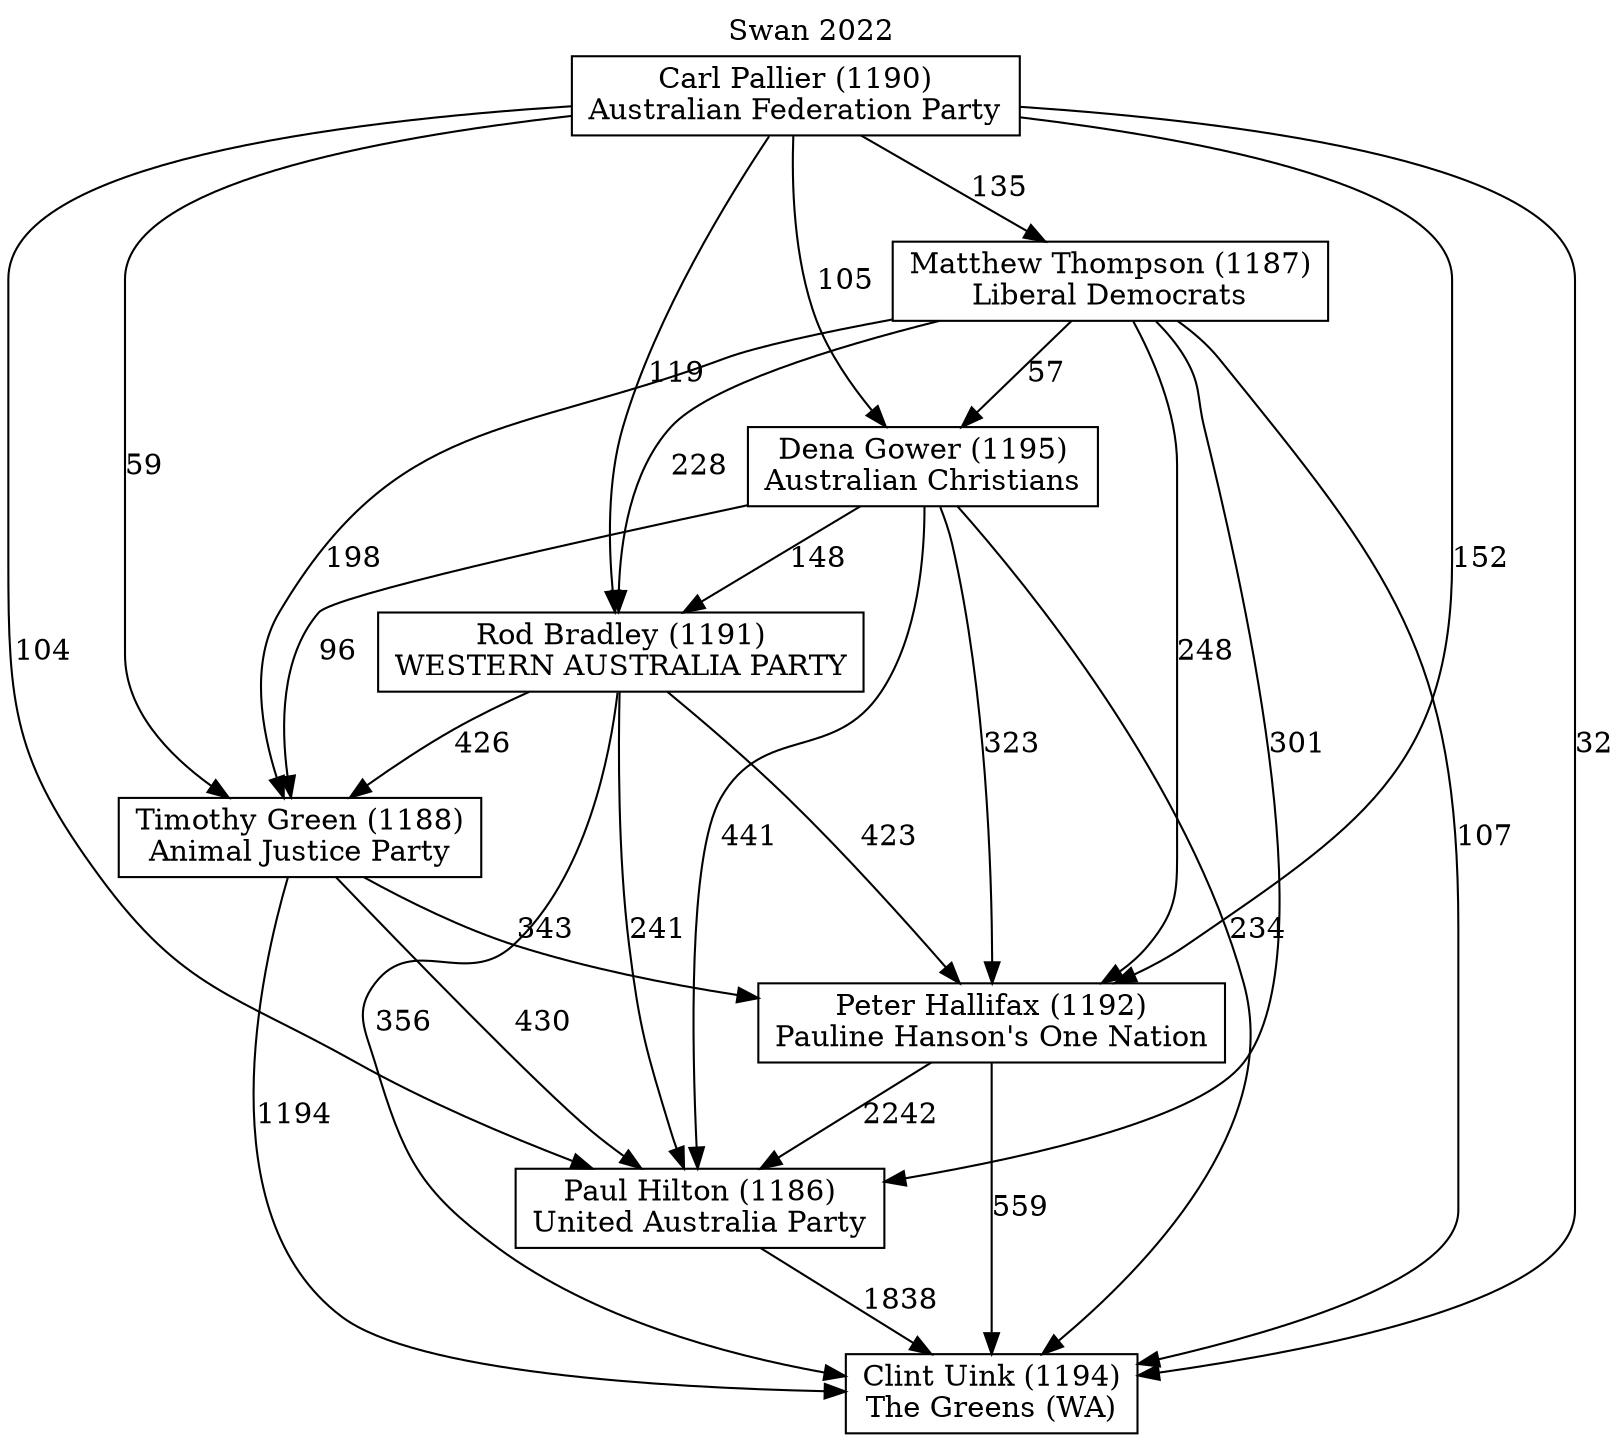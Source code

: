 // House preference flow
digraph "Clint Uink (1194)_Swan_2022" {
	graph [label="Swan 2022" labelloc=t mclimit=10]
	node [shape=box]
	"Clint Uink (1194)" [label="Clint Uink (1194)
The Greens (WA)"]
	"Paul Hilton (1186)" [label="Paul Hilton (1186)
United Australia Party"]
	"Peter Hallifax (1192)" [label="Peter Hallifax (1192)
Pauline Hanson's One Nation"]
	"Timothy Green (1188)" [label="Timothy Green (1188)
Animal Justice Party"]
	"Rod Bradley (1191)" [label="Rod Bradley (1191)
WESTERN AUSTRALIA PARTY"]
	"Dena Gower (1195)" [label="Dena Gower (1195)
Australian Christians"]
	"Matthew Thompson (1187)" [label="Matthew Thompson (1187)
Liberal Democrats"]
	"Carl Pallier (1190)" [label="Carl Pallier (1190)
Australian Federation Party"]
	"Clint Uink (1194)" [label="Clint Uink (1194)
The Greens (WA)"]
	"Peter Hallifax (1192)" [label="Peter Hallifax (1192)
Pauline Hanson's One Nation"]
	"Timothy Green (1188)" [label="Timothy Green (1188)
Animal Justice Party"]
	"Rod Bradley (1191)" [label="Rod Bradley (1191)
WESTERN AUSTRALIA PARTY"]
	"Dena Gower (1195)" [label="Dena Gower (1195)
Australian Christians"]
	"Matthew Thompson (1187)" [label="Matthew Thompson (1187)
Liberal Democrats"]
	"Carl Pallier (1190)" [label="Carl Pallier (1190)
Australian Federation Party"]
	"Clint Uink (1194)" [label="Clint Uink (1194)
The Greens (WA)"]
	"Timothy Green (1188)" [label="Timothy Green (1188)
Animal Justice Party"]
	"Rod Bradley (1191)" [label="Rod Bradley (1191)
WESTERN AUSTRALIA PARTY"]
	"Dena Gower (1195)" [label="Dena Gower (1195)
Australian Christians"]
	"Matthew Thompson (1187)" [label="Matthew Thompson (1187)
Liberal Democrats"]
	"Carl Pallier (1190)" [label="Carl Pallier (1190)
Australian Federation Party"]
	"Clint Uink (1194)" [label="Clint Uink (1194)
The Greens (WA)"]
	"Rod Bradley (1191)" [label="Rod Bradley (1191)
WESTERN AUSTRALIA PARTY"]
	"Dena Gower (1195)" [label="Dena Gower (1195)
Australian Christians"]
	"Matthew Thompson (1187)" [label="Matthew Thompson (1187)
Liberal Democrats"]
	"Carl Pallier (1190)" [label="Carl Pallier (1190)
Australian Federation Party"]
	"Clint Uink (1194)" [label="Clint Uink (1194)
The Greens (WA)"]
	"Dena Gower (1195)" [label="Dena Gower (1195)
Australian Christians"]
	"Matthew Thompson (1187)" [label="Matthew Thompson (1187)
Liberal Democrats"]
	"Carl Pallier (1190)" [label="Carl Pallier (1190)
Australian Federation Party"]
	"Clint Uink (1194)" [label="Clint Uink (1194)
The Greens (WA)"]
	"Matthew Thompson (1187)" [label="Matthew Thompson (1187)
Liberal Democrats"]
	"Carl Pallier (1190)" [label="Carl Pallier (1190)
Australian Federation Party"]
	"Clint Uink (1194)" [label="Clint Uink (1194)
The Greens (WA)"]
	"Carl Pallier (1190)" [label="Carl Pallier (1190)
Australian Federation Party"]
	"Carl Pallier (1190)" [label="Carl Pallier (1190)
Australian Federation Party"]
	"Matthew Thompson (1187)" [label="Matthew Thompson (1187)
Liberal Democrats"]
	"Carl Pallier (1190)" [label="Carl Pallier (1190)
Australian Federation Party"]
	"Carl Pallier (1190)" [label="Carl Pallier (1190)
Australian Federation Party"]
	"Dena Gower (1195)" [label="Dena Gower (1195)
Australian Christians"]
	"Matthew Thompson (1187)" [label="Matthew Thompson (1187)
Liberal Democrats"]
	"Carl Pallier (1190)" [label="Carl Pallier (1190)
Australian Federation Party"]
	"Dena Gower (1195)" [label="Dena Gower (1195)
Australian Christians"]
	"Carl Pallier (1190)" [label="Carl Pallier (1190)
Australian Federation Party"]
	"Carl Pallier (1190)" [label="Carl Pallier (1190)
Australian Federation Party"]
	"Matthew Thompson (1187)" [label="Matthew Thompson (1187)
Liberal Democrats"]
	"Carl Pallier (1190)" [label="Carl Pallier (1190)
Australian Federation Party"]
	"Carl Pallier (1190)" [label="Carl Pallier (1190)
Australian Federation Party"]
	"Rod Bradley (1191)" [label="Rod Bradley (1191)
WESTERN AUSTRALIA PARTY"]
	"Dena Gower (1195)" [label="Dena Gower (1195)
Australian Christians"]
	"Matthew Thompson (1187)" [label="Matthew Thompson (1187)
Liberal Democrats"]
	"Carl Pallier (1190)" [label="Carl Pallier (1190)
Australian Federation Party"]
	"Rod Bradley (1191)" [label="Rod Bradley (1191)
WESTERN AUSTRALIA PARTY"]
	"Matthew Thompson (1187)" [label="Matthew Thompson (1187)
Liberal Democrats"]
	"Carl Pallier (1190)" [label="Carl Pallier (1190)
Australian Federation Party"]
	"Rod Bradley (1191)" [label="Rod Bradley (1191)
WESTERN AUSTRALIA PARTY"]
	"Carl Pallier (1190)" [label="Carl Pallier (1190)
Australian Federation Party"]
	"Carl Pallier (1190)" [label="Carl Pallier (1190)
Australian Federation Party"]
	"Matthew Thompson (1187)" [label="Matthew Thompson (1187)
Liberal Democrats"]
	"Carl Pallier (1190)" [label="Carl Pallier (1190)
Australian Federation Party"]
	"Carl Pallier (1190)" [label="Carl Pallier (1190)
Australian Federation Party"]
	"Dena Gower (1195)" [label="Dena Gower (1195)
Australian Christians"]
	"Matthew Thompson (1187)" [label="Matthew Thompson (1187)
Liberal Democrats"]
	"Carl Pallier (1190)" [label="Carl Pallier (1190)
Australian Federation Party"]
	"Dena Gower (1195)" [label="Dena Gower (1195)
Australian Christians"]
	"Carl Pallier (1190)" [label="Carl Pallier (1190)
Australian Federation Party"]
	"Carl Pallier (1190)" [label="Carl Pallier (1190)
Australian Federation Party"]
	"Matthew Thompson (1187)" [label="Matthew Thompson (1187)
Liberal Democrats"]
	"Carl Pallier (1190)" [label="Carl Pallier (1190)
Australian Federation Party"]
	"Carl Pallier (1190)" [label="Carl Pallier (1190)
Australian Federation Party"]
	"Timothy Green (1188)" [label="Timothy Green (1188)
Animal Justice Party"]
	"Rod Bradley (1191)" [label="Rod Bradley (1191)
WESTERN AUSTRALIA PARTY"]
	"Dena Gower (1195)" [label="Dena Gower (1195)
Australian Christians"]
	"Matthew Thompson (1187)" [label="Matthew Thompson (1187)
Liberal Democrats"]
	"Carl Pallier (1190)" [label="Carl Pallier (1190)
Australian Federation Party"]
	"Timothy Green (1188)" [label="Timothy Green (1188)
Animal Justice Party"]
	"Dena Gower (1195)" [label="Dena Gower (1195)
Australian Christians"]
	"Matthew Thompson (1187)" [label="Matthew Thompson (1187)
Liberal Democrats"]
	"Carl Pallier (1190)" [label="Carl Pallier (1190)
Australian Federation Party"]
	"Timothy Green (1188)" [label="Timothy Green (1188)
Animal Justice Party"]
	"Matthew Thompson (1187)" [label="Matthew Thompson (1187)
Liberal Democrats"]
	"Carl Pallier (1190)" [label="Carl Pallier (1190)
Australian Federation Party"]
	"Timothy Green (1188)" [label="Timothy Green (1188)
Animal Justice Party"]
	"Carl Pallier (1190)" [label="Carl Pallier (1190)
Australian Federation Party"]
	"Carl Pallier (1190)" [label="Carl Pallier (1190)
Australian Federation Party"]
	"Matthew Thompson (1187)" [label="Matthew Thompson (1187)
Liberal Democrats"]
	"Carl Pallier (1190)" [label="Carl Pallier (1190)
Australian Federation Party"]
	"Carl Pallier (1190)" [label="Carl Pallier (1190)
Australian Federation Party"]
	"Dena Gower (1195)" [label="Dena Gower (1195)
Australian Christians"]
	"Matthew Thompson (1187)" [label="Matthew Thompson (1187)
Liberal Democrats"]
	"Carl Pallier (1190)" [label="Carl Pallier (1190)
Australian Federation Party"]
	"Dena Gower (1195)" [label="Dena Gower (1195)
Australian Christians"]
	"Carl Pallier (1190)" [label="Carl Pallier (1190)
Australian Federation Party"]
	"Carl Pallier (1190)" [label="Carl Pallier (1190)
Australian Federation Party"]
	"Matthew Thompson (1187)" [label="Matthew Thompson (1187)
Liberal Democrats"]
	"Carl Pallier (1190)" [label="Carl Pallier (1190)
Australian Federation Party"]
	"Carl Pallier (1190)" [label="Carl Pallier (1190)
Australian Federation Party"]
	"Rod Bradley (1191)" [label="Rod Bradley (1191)
WESTERN AUSTRALIA PARTY"]
	"Dena Gower (1195)" [label="Dena Gower (1195)
Australian Christians"]
	"Matthew Thompson (1187)" [label="Matthew Thompson (1187)
Liberal Democrats"]
	"Carl Pallier (1190)" [label="Carl Pallier (1190)
Australian Federation Party"]
	"Rod Bradley (1191)" [label="Rod Bradley (1191)
WESTERN AUSTRALIA PARTY"]
	"Matthew Thompson (1187)" [label="Matthew Thompson (1187)
Liberal Democrats"]
	"Carl Pallier (1190)" [label="Carl Pallier (1190)
Australian Federation Party"]
	"Rod Bradley (1191)" [label="Rod Bradley (1191)
WESTERN AUSTRALIA PARTY"]
	"Carl Pallier (1190)" [label="Carl Pallier (1190)
Australian Federation Party"]
	"Carl Pallier (1190)" [label="Carl Pallier (1190)
Australian Federation Party"]
	"Matthew Thompson (1187)" [label="Matthew Thompson (1187)
Liberal Democrats"]
	"Carl Pallier (1190)" [label="Carl Pallier (1190)
Australian Federation Party"]
	"Carl Pallier (1190)" [label="Carl Pallier (1190)
Australian Federation Party"]
	"Dena Gower (1195)" [label="Dena Gower (1195)
Australian Christians"]
	"Matthew Thompson (1187)" [label="Matthew Thompson (1187)
Liberal Democrats"]
	"Carl Pallier (1190)" [label="Carl Pallier (1190)
Australian Federation Party"]
	"Dena Gower (1195)" [label="Dena Gower (1195)
Australian Christians"]
	"Carl Pallier (1190)" [label="Carl Pallier (1190)
Australian Federation Party"]
	"Carl Pallier (1190)" [label="Carl Pallier (1190)
Australian Federation Party"]
	"Matthew Thompson (1187)" [label="Matthew Thompson (1187)
Liberal Democrats"]
	"Carl Pallier (1190)" [label="Carl Pallier (1190)
Australian Federation Party"]
	"Carl Pallier (1190)" [label="Carl Pallier (1190)
Australian Federation Party"]
	"Peter Hallifax (1192)" [label="Peter Hallifax (1192)
Pauline Hanson's One Nation"]
	"Timothy Green (1188)" [label="Timothy Green (1188)
Animal Justice Party"]
	"Rod Bradley (1191)" [label="Rod Bradley (1191)
WESTERN AUSTRALIA PARTY"]
	"Dena Gower (1195)" [label="Dena Gower (1195)
Australian Christians"]
	"Matthew Thompson (1187)" [label="Matthew Thompson (1187)
Liberal Democrats"]
	"Carl Pallier (1190)" [label="Carl Pallier (1190)
Australian Federation Party"]
	"Peter Hallifax (1192)" [label="Peter Hallifax (1192)
Pauline Hanson's One Nation"]
	"Rod Bradley (1191)" [label="Rod Bradley (1191)
WESTERN AUSTRALIA PARTY"]
	"Dena Gower (1195)" [label="Dena Gower (1195)
Australian Christians"]
	"Matthew Thompson (1187)" [label="Matthew Thompson (1187)
Liberal Democrats"]
	"Carl Pallier (1190)" [label="Carl Pallier (1190)
Australian Federation Party"]
	"Peter Hallifax (1192)" [label="Peter Hallifax (1192)
Pauline Hanson's One Nation"]
	"Dena Gower (1195)" [label="Dena Gower (1195)
Australian Christians"]
	"Matthew Thompson (1187)" [label="Matthew Thompson (1187)
Liberal Democrats"]
	"Carl Pallier (1190)" [label="Carl Pallier (1190)
Australian Federation Party"]
	"Peter Hallifax (1192)" [label="Peter Hallifax (1192)
Pauline Hanson's One Nation"]
	"Matthew Thompson (1187)" [label="Matthew Thompson (1187)
Liberal Democrats"]
	"Carl Pallier (1190)" [label="Carl Pallier (1190)
Australian Federation Party"]
	"Peter Hallifax (1192)" [label="Peter Hallifax (1192)
Pauline Hanson's One Nation"]
	"Carl Pallier (1190)" [label="Carl Pallier (1190)
Australian Federation Party"]
	"Carl Pallier (1190)" [label="Carl Pallier (1190)
Australian Federation Party"]
	"Matthew Thompson (1187)" [label="Matthew Thompson (1187)
Liberal Democrats"]
	"Carl Pallier (1190)" [label="Carl Pallier (1190)
Australian Federation Party"]
	"Carl Pallier (1190)" [label="Carl Pallier (1190)
Australian Federation Party"]
	"Dena Gower (1195)" [label="Dena Gower (1195)
Australian Christians"]
	"Matthew Thompson (1187)" [label="Matthew Thompson (1187)
Liberal Democrats"]
	"Carl Pallier (1190)" [label="Carl Pallier (1190)
Australian Federation Party"]
	"Dena Gower (1195)" [label="Dena Gower (1195)
Australian Christians"]
	"Carl Pallier (1190)" [label="Carl Pallier (1190)
Australian Federation Party"]
	"Carl Pallier (1190)" [label="Carl Pallier (1190)
Australian Federation Party"]
	"Matthew Thompson (1187)" [label="Matthew Thompson (1187)
Liberal Democrats"]
	"Carl Pallier (1190)" [label="Carl Pallier (1190)
Australian Federation Party"]
	"Carl Pallier (1190)" [label="Carl Pallier (1190)
Australian Federation Party"]
	"Rod Bradley (1191)" [label="Rod Bradley (1191)
WESTERN AUSTRALIA PARTY"]
	"Dena Gower (1195)" [label="Dena Gower (1195)
Australian Christians"]
	"Matthew Thompson (1187)" [label="Matthew Thompson (1187)
Liberal Democrats"]
	"Carl Pallier (1190)" [label="Carl Pallier (1190)
Australian Federation Party"]
	"Rod Bradley (1191)" [label="Rod Bradley (1191)
WESTERN AUSTRALIA PARTY"]
	"Matthew Thompson (1187)" [label="Matthew Thompson (1187)
Liberal Democrats"]
	"Carl Pallier (1190)" [label="Carl Pallier (1190)
Australian Federation Party"]
	"Rod Bradley (1191)" [label="Rod Bradley (1191)
WESTERN AUSTRALIA PARTY"]
	"Carl Pallier (1190)" [label="Carl Pallier (1190)
Australian Federation Party"]
	"Carl Pallier (1190)" [label="Carl Pallier (1190)
Australian Federation Party"]
	"Matthew Thompson (1187)" [label="Matthew Thompson (1187)
Liberal Democrats"]
	"Carl Pallier (1190)" [label="Carl Pallier (1190)
Australian Federation Party"]
	"Carl Pallier (1190)" [label="Carl Pallier (1190)
Australian Federation Party"]
	"Dena Gower (1195)" [label="Dena Gower (1195)
Australian Christians"]
	"Matthew Thompson (1187)" [label="Matthew Thompson (1187)
Liberal Democrats"]
	"Carl Pallier (1190)" [label="Carl Pallier (1190)
Australian Federation Party"]
	"Dena Gower (1195)" [label="Dena Gower (1195)
Australian Christians"]
	"Carl Pallier (1190)" [label="Carl Pallier (1190)
Australian Federation Party"]
	"Carl Pallier (1190)" [label="Carl Pallier (1190)
Australian Federation Party"]
	"Matthew Thompson (1187)" [label="Matthew Thompson (1187)
Liberal Democrats"]
	"Carl Pallier (1190)" [label="Carl Pallier (1190)
Australian Federation Party"]
	"Carl Pallier (1190)" [label="Carl Pallier (1190)
Australian Federation Party"]
	"Timothy Green (1188)" [label="Timothy Green (1188)
Animal Justice Party"]
	"Rod Bradley (1191)" [label="Rod Bradley (1191)
WESTERN AUSTRALIA PARTY"]
	"Dena Gower (1195)" [label="Dena Gower (1195)
Australian Christians"]
	"Matthew Thompson (1187)" [label="Matthew Thompson (1187)
Liberal Democrats"]
	"Carl Pallier (1190)" [label="Carl Pallier (1190)
Australian Federation Party"]
	"Timothy Green (1188)" [label="Timothy Green (1188)
Animal Justice Party"]
	"Dena Gower (1195)" [label="Dena Gower (1195)
Australian Christians"]
	"Matthew Thompson (1187)" [label="Matthew Thompson (1187)
Liberal Democrats"]
	"Carl Pallier (1190)" [label="Carl Pallier (1190)
Australian Federation Party"]
	"Timothy Green (1188)" [label="Timothy Green (1188)
Animal Justice Party"]
	"Matthew Thompson (1187)" [label="Matthew Thompson (1187)
Liberal Democrats"]
	"Carl Pallier (1190)" [label="Carl Pallier (1190)
Australian Federation Party"]
	"Timothy Green (1188)" [label="Timothy Green (1188)
Animal Justice Party"]
	"Carl Pallier (1190)" [label="Carl Pallier (1190)
Australian Federation Party"]
	"Carl Pallier (1190)" [label="Carl Pallier (1190)
Australian Federation Party"]
	"Matthew Thompson (1187)" [label="Matthew Thompson (1187)
Liberal Democrats"]
	"Carl Pallier (1190)" [label="Carl Pallier (1190)
Australian Federation Party"]
	"Carl Pallier (1190)" [label="Carl Pallier (1190)
Australian Federation Party"]
	"Dena Gower (1195)" [label="Dena Gower (1195)
Australian Christians"]
	"Matthew Thompson (1187)" [label="Matthew Thompson (1187)
Liberal Democrats"]
	"Carl Pallier (1190)" [label="Carl Pallier (1190)
Australian Federation Party"]
	"Dena Gower (1195)" [label="Dena Gower (1195)
Australian Christians"]
	"Carl Pallier (1190)" [label="Carl Pallier (1190)
Australian Federation Party"]
	"Carl Pallier (1190)" [label="Carl Pallier (1190)
Australian Federation Party"]
	"Matthew Thompson (1187)" [label="Matthew Thompson (1187)
Liberal Democrats"]
	"Carl Pallier (1190)" [label="Carl Pallier (1190)
Australian Federation Party"]
	"Carl Pallier (1190)" [label="Carl Pallier (1190)
Australian Federation Party"]
	"Rod Bradley (1191)" [label="Rod Bradley (1191)
WESTERN AUSTRALIA PARTY"]
	"Dena Gower (1195)" [label="Dena Gower (1195)
Australian Christians"]
	"Matthew Thompson (1187)" [label="Matthew Thompson (1187)
Liberal Democrats"]
	"Carl Pallier (1190)" [label="Carl Pallier (1190)
Australian Federation Party"]
	"Rod Bradley (1191)" [label="Rod Bradley (1191)
WESTERN AUSTRALIA PARTY"]
	"Matthew Thompson (1187)" [label="Matthew Thompson (1187)
Liberal Democrats"]
	"Carl Pallier (1190)" [label="Carl Pallier (1190)
Australian Federation Party"]
	"Rod Bradley (1191)" [label="Rod Bradley (1191)
WESTERN AUSTRALIA PARTY"]
	"Carl Pallier (1190)" [label="Carl Pallier (1190)
Australian Federation Party"]
	"Carl Pallier (1190)" [label="Carl Pallier (1190)
Australian Federation Party"]
	"Matthew Thompson (1187)" [label="Matthew Thompson (1187)
Liberal Democrats"]
	"Carl Pallier (1190)" [label="Carl Pallier (1190)
Australian Federation Party"]
	"Carl Pallier (1190)" [label="Carl Pallier (1190)
Australian Federation Party"]
	"Dena Gower (1195)" [label="Dena Gower (1195)
Australian Christians"]
	"Matthew Thompson (1187)" [label="Matthew Thompson (1187)
Liberal Democrats"]
	"Carl Pallier (1190)" [label="Carl Pallier (1190)
Australian Federation Party"]
	"Dena Gower (1195)" [label="Dena Gower (1195)
Australian Christians"]
	"Carl Pallier (1190)" [label="Carl Pallier (1190)
Australian Federation Party"]
	"Carl Pallier (1190)" [label="Carl Pallier (1190)
Australian Federation Party"]
	"Matthew Thompson (1187)" [label="Matthew Thompson (1187)
Liberal Democrats"]
	"Carl Pallier (1190)" [label="Carl Pallier (1190)
Australian Federation Party"]
	"Carl Pallier (1190)" [label="Carl Pallier (1190)
Australian Federation Party"]
	"Paul Hilton (1186)" [label="Paul Hilton (1186)
United Australia Party"]
	"Peter Hallifax (1192)" [label="Peter Hallifax (1192)
Pauline Hanson's One Nation"]
	"Timothy Green (1188)" [label="Timothy Green (1188)
Animal Justice Party"]
	"Rod Bradley (1191)" [label="Rod Bradley (1191)
WESTERN AUSTRALIA PARTY"]
	"Dena Gower (1195)" [label="Dena Gower (1195)
Australian Christians"]
	"Matthew Thompson (1187)" [label="Matthew Thompson (1187)
Liberal Democrats"]
	"Carl Pallier (1190)" [label="Carl Pallier (1190)
Australian Federation Party"]
	"Paul Hilton (1186)" [label="Paul Hilton (1186)
United Australia Party"]
	"Timothy Green (1188)" [label="Timothy Green (1188)
Animal Justice Party"]
	"Rod Bradley (1191)" [label="Rod Bradley (1191)
WESTERN AUSTRALIA PARTY"]
	"Dena Gower (1195)" [label="Dena Gower (1195)
Australian Christians"]
	"Matthew Thompson (1187)" [label="Matthew Thompson (1187)
Liberal Democrats"]
	"Carl Pallier (1190)" [label="Carl Pallier (1190)
Australian Federation Party"]
	"Paul Hilton (1186)" [label="Paul Hilton (1186)
United Australia Party"]
	"Rod Bradley (1191)" [label="Rod Bradley (1191)
WESTERN AUSTRALIA PARTY"]
	"Dena Gower (1195)" [label="Dena Gower (1195)
Australian Christians"]
	"Matthew Thompson (1187)" [label="Matthew Thompson (1187)
Liberal Democrats"]
	"Carl Pallier (1190)" [label="Carl Pallier (1190)
Australian Federation Party"]
	"Paul Hilton (1186)" [label="Paul Hilton (1186)
United Australia Party"]
	"Dena Gower (1195)" [label="Dena Gower (1195)
Australian Christians"]
	"Matthew Thompson (1187)" [label="Matthew Thompson (1187)
Liberal Democrats"]
	"Carl Pallier (1190)" [label="Carl Pallier (1190)
Australian Federation Party"]
	"Paul Hilton (1186)" [label="Paul Hilton (1186)
United Australia Party"]
	"Matthew Thompson (1187)" [label="Matthew Thompson (1187)
Liberal Democrats"]
	"Carl Pallier (1190)" [label="Carl Pallier (1190)
Australian Federation Party"]
	"Paul Hilton (1186)" [label="Paul Hilton (1186)
United Australia Party"]
	"Carl Pallier (1190)" [label="Carl Pallier (1190)
Australian Federation Party"]
	"Carl Pallier (1190)" [label="Carl Pallier (1190)
Australian Federation Party"]
	"Matthew Thompson (1187)" [label="Matthew Thompson (1187)
Liberal Democrats"]
	"Carl Pallier (1190)" [label="Carl Pallier (1190)
Australian Federation Party"]
	"Carl Pallier (1190)" [label="Carl Pallier (1190)
Australian Federation Party"]
	"Dena Gower (1195)" [label="Dena Gower (1195)
Australian Christians"]
	"Matthew Thompson (1187)" [label="Matthew Thompson (1187)
Liberal Democrats"]
	"Carl Pallier (1190)" [label="Carl Pallier (1190)
Australian Federation Party"]
	"Dena Gower (1195)" [label="Dena Gower (1195)
Australian Christians"]
	"Carl Pallier (1190)" [label="Carl Pallier (1190)
Australian Federation Party"]
	"Carl Pallier (1190)" [label="Carl Pallier (1190)
Australian Federation Party"]
	"Matthew Thompson (1187)" [label="Matthew Thompson (1187)
Liberal Democrats"]
	"Carl Pallier (1190)" [label="Carl Pallier (1190)
Australian Federation Party"]
	"Carl Pallier (1190)" [label="Carl Pallier (1190)
Australian Federation Party"]
	"Rod Bradley (1191)" [label="Rod Bradley (1191)
WESTERN AUSTRALIA PARTY"]
	"Dena Gower (1195)" [label="Dena Gower (1195)
Australian Christians"]
	"Matthew Thompson (1187)" [label="Matthew Thompson (1187)
Liberal Democrats"]
	"Carl Pallier (1190)" [label="Carl Pallier (1190)
Australian Federation Party"]
	"Rod Bradley (1191)" [label="Rod Bradley (1191)
WESTERN AUSTRALIA PARTY"]
	"Matthew Thompson (1187)" [label="Matthew Thompson (1187)
Liberal Democrats"]
	"Carl Pallier (1190)" [label="Carl Pallier (1190)
Australian Federation Party"]
	"Rod Bradley (1191)" [label="Rod Bradley (1191)
WESTERN AUSTRALIA PARTY"]
	"Carl Pallier (1190)" [label="Carl Pallier (1190)
Australian Federation Party"]
	"Carl Pallier (1190)" [label="Carl Pallier (1190)
Australian Federation Party"]
	"Matthew Thompson (1187)" [label="Matthew Thompson (1187)
Liberal Democrats"]
	"Carl Pallier (1190)" [label="Carl Pallier (1190)
Australian Federation Party"]
	"Carl Pallier (1190)" [label="Carl Pallier (1190)
Australian Federation Party"]
	"Dena Gower (1195)" [label="Dena Gower (1195)
Australian Christians"]
	"Matthew Thompson (1187)" [label="Matthew Thompson (1187)
Liberal Democrats"]
	"Carl Pallier (1190)" [label="Carl Pallier (1190)
Australian Federation Party"]
	"Dena Gower (1195)" [label="Dena Gower (1195)
Australian Christians"]
	"Carl Pallier (1190)" [label="Carl Pallier (1190)
Australian Federation Party"]
	"Carl Pallier (1190)" [label="Carl Pallier (1190)
Australian Federation Party"]
	"Matthew Thompson (1187)" [label="Matthew Thompson (1187)
Liberal Democrats"]
	"Carl Pallier (1190)" [label="Carl Pallier (1190)
Australian Federation Party"]
	"Carl Pallier (1190)" [label="Carl Pallier (1190)
Australian Federation Party"]
	"Timothy Green (1188)" [label="Timothy Green (1188)
Animal Justice Party"]
	"Rod Bradley (1191)" [label="Rod Bradley (1191)
WESTERN AUSTRALIA PARTY"]
	"Dena Gower (1195)" [label="Dena Gower (1195)
Australian Christians"]
	"Matthew Thompson (1187)" [label="Matthew Thompson (1187)
Liberal Democrats"]
	"Carl Pallier (1190)" [label="Carl Pallier (1190)
Australian Federation Party"]
	"Timothy Green (1188)" [label="Timothy Green (1188)
Animal Justice Party"]
	"Dena Gower (1195)" [label="Dena Gower (1195)
Australian Christians"]
	"Matthew Thompson (1187)" [label="Matthew Thompson (1187)
Liberal Democrats"]
	"Carl Pallier (1190)" [label="Carl Pallier (1190)
Australian Federation Party"]
	"Timothy Green (1188)" [label="Timothy Green (1188)
Animal Justice Party"]
	"Matthew Thompson (1187)" [label="Matthew Thompson (1187)
Liberal Democrats"]
	"Carl Pallier (1190)" [label="Carl Pallier (1190)
Australian Federation Party"]
	"Timothy Green (1188)" [label="Timothy Green (1188)
Animal Justice Party"]
	"Carl Pallier (1190)" [label="Carl Pallier (1190)
Australian Federation Party"]
	"Carl Pallier (1190)" [label="Carl Pallier (1190)
Australian Federation Party"]
	"Matthew Thompson (1187)" [label="Matthew Thompson (1187)
Liberal Democrats"]
	"Carl Pallier (1190)" [label="Carl Pallier (1190)
Australian Federation Party"]
	"Carl Pallier (1190)" [label="Carl Pallier (1190)
Australian Federation Party"]
	"Dena Gower (1195)" [label="Dena Gower (1195)
Australian Christians"]
	"Matthew Thompson (1187)" [label="Matthew Thompson (1187)
Liberal Democrats"]
	"Carl Pallier (1190)" [label="Carl Pallier (1190)
Australian Federation Party"]
	"Dena Gower (1195)" [label="Dena Gower (1195)
Australian Christians"]
	"Carl Pallier (1190)" [label="Carl Pallier (1190)
Australian Federation Party"]
	"Carl Pallier (1190)" [label="Carl Pallier (1190)
Australian Federation Party"]
	"Matthew Thompson (1187)" [label="Matthew Thompson (1187)
Liberal Democrats"]
	"Carl Pallier (1190)" [label="Carl Pallier (1190)
Australian Federation Party"]
	"Carl Pallier (1190)" [label="Carl Pallier (1190)
Australian Federation Party"]
	"Rod Bradley (1191)" [label="Rod Bradley (1191)
WESTERN AUSTRALIA PARTY"]
	"Dena Gower (1195)" [label="Dena Gower (1195)
Australian Christians"]
	"Matthew Thompson (1187)" [label="Matthew Thompson (1187)
Liberal Democrats"]
	"Carl Pallier (1190)" [label="Carl Pallier (1190)
Australian Federation Party"]
	"Rod Bradley (1191)" [label="Rod Bradley (1191)
WESTERN AUSTRALIA PARTY"]
	"Matthew Thompson (1187)" [label="Matthew Thompson (1187)
Liberal Democrats"]
	"Carl Pallier (1190)" [label="Carl Pallier (1190)
Australian Federation Party"]
	"Rod Bradley (1191)" [label="Rod Bradley (1191)
WESTERN AUSTRALIA PARTY"]
	"Carl Pallier (1190)" [label="Carl Pallier (1190)
Australian Federation Party"]
	"Carl Pallier (1190)" [label="Carl Pallier (1190)
Australian Federation Party"]
	"Matthew Thompson (1187)" [label="Matthew Thompson (1187)
Liberal Democrats"]
	"Carl Pallier (1190)" [label="Carl Pallier (1190)
Australian Federation Party"]
	"Carl Pallier (1190)" [label="Carl Pallier (1190)
Australian Federation Party"]
	"Dena Gower (1195)" [label="Dena Gower (1195)
Australian Christians"]
	"Matthew Thompson (1187)" [label="Matthew Thompson (1187)
Liberal Democrats"]
	"Carl Pallier (1190)" [label="Carl Pallier (1190)
Australian Federation Party"]
	"Dena Gower (1195)" [label="Dena Gower (1195)
Australian Christians"]
	"Carl Pallier (1190)" [label="Carl Pallier (1190)
Australian Federation Party"]
	"Carl Pallier (1190)" [label="Carl Pallier (1190)
Australian Federation Party"]
	"Matthew Thompson (1187)" [label="Matthew Thompson (1187)
Liberal Democrats"]
	"Carl Pallier (1190)" [label="Carl Pallier (1190)
Australian Federation Party"]
	"Carl Pallier (1190)" [label="Carl Pallier (1190)
Australian Federation Party"]
	"Peter Hallifax (1192)" [label="Peter Hallifax (1192)
Pauline Hanson's One Nation"]
	"Timothy Green (1188)" [label="Timothy Green (1188)
Animal Justice Party"]
	"Rod Bradley (1191)" [label="Rod Bradley (1191)
WESTERN AUSTRALIA PARTY"]
	"Dena Gower (1195)" [label="Dena Gower (1195)
Australian Christians"]
	"Matthew Thompson (1187)" [label="Matthew Thompson (1187)
Liberal Democrats"]
	"Carl Pallier (1190)" [label="Carl Pallier (1190)
Australian Federation Party"]
	"Peter Hallifax (1192)" [label="Peter Hallifax (1192)
Pauline Hanson's One Nation"]
	"Rod Bradley (1191)" [label="Rod Bradley (1191)
WESTERN AUSTRALIA PARTY"]
	"Dena Gower (1195)" [label="Dena Gower (1195)
Australian Christians"]
	"Matthew Thompson (1187)" [label="Matthew Thompson (1187)
Liberal Democrats"]
	"Carl Pallier (1190)" [label="Carl Pallier (1190)
Australian Federation Party"]
	"Peter Hallifax (1192)" [label="Peter Hallifax (1192)
Pauline Hanson's One Nation"]
	"Dena Gower (1195)" [label="Dena Gower (1195)
Australian Christians"]
	"Matthew Thompson (1187)" [label="Matthew Thompson (1187)
Liberal Democrats"]
	"Carl Pallier (1190)" [label="Carl Pallier (1190)
Australian Federation Party"]
	"Peter Hallifax (1192)" [label="Peter Hallifax (1192)
Pauline Hanson's One Nation"]
	"Matthew Thompson (1187)" [label="Matthew Thompson (1187)
Liberal Democrats"]
	"Carl Pallier (1190)" [label="Carl Pallier (1190)
Australian Federation Party"]
	"Peter Hallifax (1192)" [label="Peter Hallifax (1192)
Pauline Hanson's One Nation"]
	"Carl Pallier (1190)" [label="Carl Pallier (1190)
Australian Federation Party"]
	"Carl Pallier (1190)" [label="Carl Pallier (1190)
Australian Federation Party"]
	"Matthew Thompson (1187)" [label="Matthew Thompson (1187)
Liberal Democrats"]
	"Carl Pallier (1190)" [label="Carl Pallier (1190)
Australian Federation Party"]
	"Carl Pallier (1190)" [label="Carl Pallier (1190)
Australian Federation Party"]
	"Dena Gower (1195)" [label="Dena Gower (1195)
Australian Christians"]
	"Matthew Thompson (1187)" [label="Matthew Thompson (1187)
Liberal Democrats"]
	"Carl Pallier (1190)" [label="Carl Pallier (1190)
Australian Federation Party"]
	"Dena Gower (1195)" [label="Dena Gower (1195)
Australian Christians"]
	"Carl Pallier (1190)" [label="Carl Pallier (1190)
Australian Federation Party"]
	"Carl Pallier (1190)" [label="Carl Pallier (1190)
Australian Federation Party"]
	"Matthew Thompson (1187)" [label="Matthew Thompson (1187)
Liberal Democrats"]
	"Carl Pallier (1190)" [label="Carl Pallier (1190)
Australian Federation Party"]
	"Carl Pallier (1190)" [label="Carl Pallier (1190)
Australian Federation Party"]
	"Rod Bradley (1191)" [label="Rod Bradley (1191)
WESTERN AUSTRALIA PARTY"]
	"Dena Gower (1195)" [label="Dena Gower (1195)
Australian Christians"]
	"Matthew Thompson (1187)" [label="Matthew Thompson (1187)
Liberal Democrats"]
	"Carl Pallier (1190)" [label="Carl Pallier (1190)
Australian Federation Party"]
	"Rod Bradley (1191)" [label="Rod Bradley (1191)
WESTERN AUSTRALIA PARTY"]
	"Matthew Thompson (1187)" [label="Matthew Thompson (1187)
Liberal Democrats"]
	"Carl Pallier (1190)" [label="Carl Pallier (1190)
Australian Federation Party"]
	"Rod Bradley (1191)" [label="Rod Bradley (1191)
WESTERN AUSTRALIA PARTY"]
	"Carl Pallier (1190)" [label="Carl Pallier (1190)
Australian Federation Party"]
	"Carl Pallier (1190)" [label="Carl Pallier (1190)
Australian Federation Party"]
	"Matthew Thompson (1187)" [label="Matthew Thompson (1187)
Liberal Democrats"]
	"Carl Pallier (1190)" [label="Carl Pallier (1190)
Australian Federation Party"]
	"Carl Pallier (1190)" [label="Carl Pallier (1190)
Australian Federation Party"]
	"Dena Gower (1195)" [label="Dena Gower (1195)
Australian Christians"]
	"Matthew Thompson (1187)" [label="Matthew Thompson (1187)
Liberal Democrats"]
	"Carl Pallier (1190)" [label="Carl Pallier (1190)
Australian Federation Party"]
	"Dena Gower (1195)" [label="Dena Gower (1195)
Australian Christians"]
	"Carl Pallier (1190)" [label="Carl Pallier (1190)
Australian Federation Party"]
	"Carl Pallier (1190)" [label="Carl Pallier (1190)
Australian Federation Party"]
	"Matthew Thompson (1187)" [label="Matthew Thompson (1187)
Liberal Democrats"]
	"Carl Pallier (1190)" [label="Carl Pallier (1190)
Australian Federation Party"]
	"Carl Pallier (1190)" [label="Carl Pallier (1190)
Australian Federation Party"]
	"Timothy Green (1188)" [label="Timothy Green (1188)
Animal Justice Party"]
	"Rod Bradley (1191)" [label="Rod Bradley (1191)
WESTERN AUSTRALIA PARTY"]
	"Dena Gower (1195)" [label="Dena Gower (1195)
Australian Christians"]
	"Matthew Thompson (1187)" [label="Matthew Thompson (1187)
Liberal Democrats"]
	"Carl Pallier (1190)" [label="Carl Pallier (1190)
Australian Federation Party"]
	"Timothy Green (1188)" [label="Timothy Green (1188)
Animal Justice Party"]
	"Dena Gower (1195)" [label="Dena Gower (1195)
Australian Christians"]
	"Matthew Thompson (1187)" [label="Matthew Thompson (1187)
Liberal Democrats"]
	"Carl Pallier (1190)" [label="Carl Pallier (1190)
Australian Federation Party"]
	"Timothy Green (1188)" [label="Timothy Green (1188)
Animal Justice Party"]
	"Matthew Thompson (1187)" [label="Matthew Thompson (1187)
Liberal Democrats"]
	"Carl Pallier (1190)" [label="Carl Pallier (1190)
Australian Federation Party"]
	"Timothy Green (1188)" [label="Timothy Green (1188)
Animal Justice Party"]
	"Carl Pallier (1190)" [label="Carl Pallier (1190)
Australian Federation Party"]
	"Carl Pallier (1190)" [label="Carl Pallier (1190)
Australian Federation Party"]
	"Matthew Thompson (1187)" [label="Matthew Thompson (1187)
Liberal Democrats"]
	"Carl Pallier (1190)" [label="Carl Pallier (1190)
Australian Federation Party"]
	"Carl Pallier (1190)" [label="Carl Pallier (1190)
Australian Federation Party"]
	"Dena Gower (1195)" [label="Dena Gower (1195)
Australian Christians"]
	"Matthew Thompson (1187)" [label="Matthew Thompson (1187)
Liberal Democrats"]
	"Carl Pallier (1190)" [label="Carl Pallier (1190)
Australian Federation Party"]
	"Dena Gower (1195)" [label="Dena Gower (1195)
Australian Christians"]
	"Carl Pallier (1190)" [label="Carl Pallier (1190)
Australian Federation Party"]
	"Carl Pallier (1190)" [label="Carl Pallier (1190)
Australian Federation Party"]
	"Matthew Thompson (1187)" [label="Matthew Thompson (1187)
Liberal Democrats"]
	"Carl Pallier (1190)" [label="Carl Pallier (1190)
Australian Federation Party"]
	"Carl Pallier (1190)" [label="Carl Pallier (1190)
Australian Federation Party"]
	"Rod Bradley (1191)" [label="Rod Bradley (1191)
WESTERN AUSTRALIA PARTY"]
	"Dena Gower (1195)" [label="Dena Gower (1195)
Australian Christians"]
	"Matthew Thompson (1187)" [label="Matthew Thompson (1187)
Liberal Democrats"]
	"Carl Pallier (1190)" [label="Carl Pallier (1190)
Australian Federation Party"]
	"Rod Bradley (1191)" [label="Rod Bradley (1191)
WESTERN AUSTRALIA PARTY"]
	"Matthew Thompson (1187)" [label="Matthew Thompson (1187)
Liberal Democrats"]
	"Carl Pallier (1190)" [label="Carl Pallier (1190)
Australian Federation Party"]
	"Rod Bradley (1191)" [label="Rod Bradley (1191)
WESTERN AUSTRALIA PARTY"]
	"Carl Pallier (1190)" [label="Carl Pallier (1190)
Australian Federation Party"]
	"Carl Pallier (1190)" [label="Carl Pallier (1190)
Australian Federation Party"]
	"Matthew Thompson (1187)" [label="Matthew Thompson (1187)
Liberal Democrats"]
	"Carl Pallier (1190)" [label="Carl Pallier (1190)
Australian Federation Party"]
	"Carl Pallier (1190)" [label="Carl Pallier (1190)
Australian Federation Party"]
	"Dena Gower (1195)" [label="Dena Gower (1195)
Australian Christians"]
	"Matthew Thompson (1187)" [label="Matthew Thompson (1187)
Liberal Democrats"]
	"Carl Pallier (1190)" [label="Carl Pallier (1190)
Australian Federation Party"]
	"Dena Gower (1195)" [label="Dena Gower (1195)
Australian Christians"]
	"Carl Pallier (1190)" [label="Carl Pallier (1190)
Australian Federation Party"]
	"Carl Pallier (1190)" [label="Carl Pallier (1190)
Australian Federation Party"]
	"Matthew Thompson (1187)" [label="Matthew Thompson (1187)
Liberal Democrats"]
	"Carl Pallier (1190)" [label="Carl Pallier (1190)
Australian Federation Party"]
	"Carl Pallier (1190)" [label="Carl Pallier (1190)
Australian Federation Party"]
	"Paul Hilton (1186)" -> "Clint Uink (1194)" [label=1838]
	"Peter Hallifax (1192)" -> "Paul Hilton (1186)" [label=2242]
	"Timothy Green (1188)" -> "Peter Hallifax (1192)" [label=343]
	"Rod Bradley (1191)" -> "Timothy Green (1188)" [label=426]
	"Dena Gower (1195)" -> "Rod Bradley (1191)" [label=148]
	"Matthew Thompson (1187)" -> "Dena Gower (1195)" [label=57]
	"Carl Pallier (1190)" -> "Matthew Thompson (1187)" [label=135]
	"Peter Hallifax (1192)" -> "Clint Uink (1194)" [label=559]
	"Timothy Green (1188)" -> "Clint Uink (1194)" [label=1194]
	"Rod Bradley (1191)" -> "Clint Uink (1194)" [label=356]
	"Dena Gower (1195)" -> "Clint Uink (1194)" [label=234]
	"Matthew Thompson (1187)" -> "Clint Uink (1194)" [label=107]
	"Carl Pallier (1190)" -> "Clint Uink (1194)" [label=32]
	"Carl Pallier (1190)" -> "Dena Gower (1195)" [label=105]
	"Matthew Thompson (1187)" -> "Rod Bradley (1191)" [label=228]
	"Carl Pallier (1190)" -> "Rod Bradley (1191)" [label=119]
	"Dena Gower (1195)" -> "Timothy Green (1188)" [label=96]
	"Matthew Thompson (1187)" -> "Timothy Green (1188)" [label=198]
	"Carl Pallier (1190)" -> "Timothy Green (1188)" [label=59]
	"Rod Bradley (1191)" -> "Peter Hallifax (1192)" [label=423]
	"Dena Gower (1195)" -> "Peter Hallifax (1192)" [label=323]
	"Matthew Thompson (1187)" -> "Peter Hallifax (1192)" [label=248]
	"Carl Pallier (1190)" -> "Peter Hallifax (1192)" [label=152]
	"Timothy Green (1188)" -> "Paul Hilton (1186)" [label=430]
	"Rod Bradley (1191)" -> "Paul Hilton (1186)" [label=241]
	"Dena Gower (1195)" -> "Paul Hilton (1186)" [label=441]
	"Matthew Thompson (1187)" -> "Paul Hilton (1186)" [label=301]
	"Carl Pallier (1190)" -> "Paul Hilton (1186)" [label=104]
}
